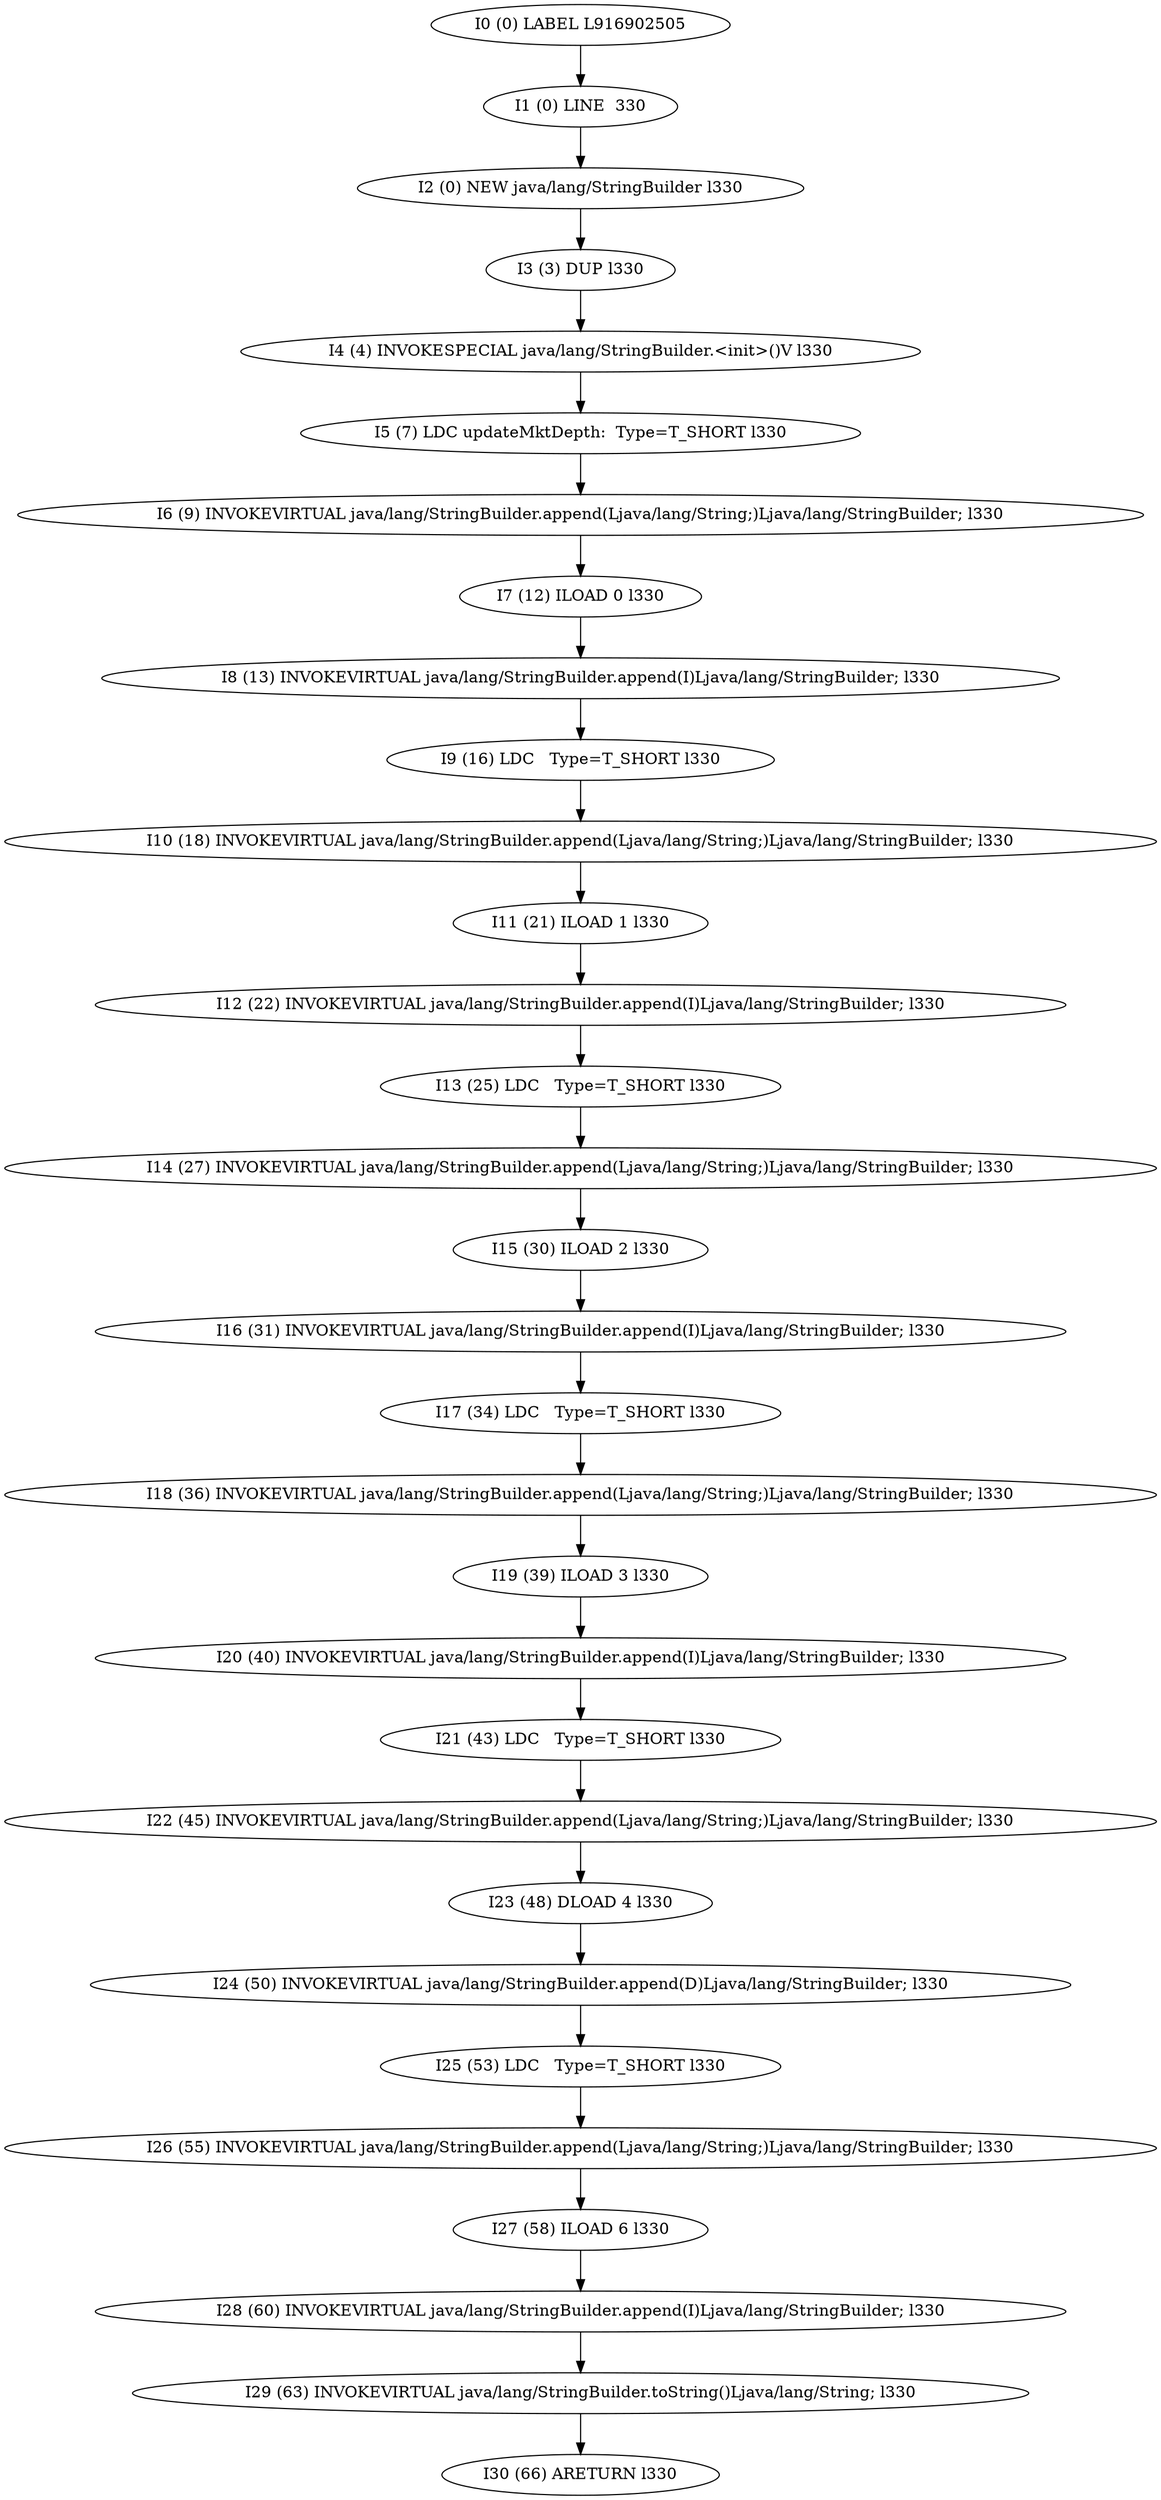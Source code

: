 digraph G {
  1 [ label="I0 (0) LABEL L916902505" ];
  2 [ label="I1 (0) LINE  330" ];
  3 [ label="I2 (0) NEW java/lang/StringBuilder l330" ];
  4 [ label="I3 (3) DUP l330" ];
  5 [ label="I4 (4) INVOKESPECIAL java/lang/StringBuilder.<init>()V l330" ];
  6 [ label="I5 (7) LDC updateMktDepth:  Type=T_SHORT l330" ];
  7 [ label="I6 (9) INVOKEVIRTUAL java/lang/StringBuilder.append(Ljava/lang/String;)Ljava/lang/StringBuilder; l330" ];
  8 [ label="I7 (12) ILOAD 0 l330" ];
  9 [ label="I8 (13) INVOKEVIRTUAL java/lang/StringBuilder.append(I)Ljava/lang/StringBuilder; l330" ];
  10 [ label="I9 (16) LDC   Type=T_SHORT l330" ];
  11 [ label="I10 (18) INVOKEVIRTUAL java/lang/StringBuilder.append(Ljava/lang/String;)Ljava/lang/StringBuilder; l330" ];
  12 [ label="I11 (21) ILOAD 1 l330" ];
  13 [ label="I12 (22) INVOKEVIRTUAL java/lang/StringBuilder.append(I)Ljava/lang/StringBuilder; l330" ];
  14 [ label="I13 (25) LDC   Type=T_SHORT l330" ];
  15 [ label="I14 (27) INVOKEVIRTUAL java/lang/StringBuilder.append(Ljava/lang/String;)Ljava/lang/StringBuilder; l330" ];
  16 [ label="I15 (30) ILOAD 2 l330" ];
  17 [ label="I16 (31) INVOKEVIRTUAL java/lang/StringBuilder.append(I)Ljava/lang/StringBuilder; l330" ];
  18 [ label="I17 (34) LDC   Type=T_SHORT l330" ];
  19 [ label="I18 (36) INVOKEVIRTUAL java/lang/StringBuilder.append(Ljava/lang/String;)Ljava/lang/StringBuilder; l330" ];
  20 [ label="I19 (39) ILOAD 3 l330" ];
  21 [ label="I20 (40) INVOKEVIRTUAL java/lang/StringBuilder.append(I)Ljava/lang/StringBuilder; l330" ];
  22 [ label="I21 (43) LDC   Type=T_SHORT l330" ];
  23 [ label="I22 (45) INVOKEVIRTUAL java/lang/StringBuilder.append(Ljava/lang/String;)Ljava/lang/StringBuilder; l330" ];
  24 [ label="I23 (48) DLOAD 4 l330" ];
  25 [ label="I24 (50) INVOKEVIRTUAL java/lang/StringBuilder.append(D)Ljava/lang/StringBuilder; l330" ];
  26 [ label="I25 (53) LDC   Type=T_SHORT l330" ];
  27 [ label="I26 (55) INVOKEVIRTUAL java/lang/StringBuilder.append(Ljava/lang/String;)Ljava/lang/StringBuilder; l330" ];
  28 [ label="I27 (58) ILOAD 6 l330" ];
  29 [ label="I28 (60) INVOKEVIRTUAL java/lang/StringBuilder.append(I)Ljava/lang/StringBuilder; l330" ];
  30 [ label="I29 (63) INVOKEVIRTUAL java/lang/StringBuilder.toString()Ljava/lang/String; l330" ];
  31 [ label="I30 (66) ARETURN l330" ];
  1 -> 2 [ label="" ];
  2 -> 3 [ label="" ];
  3 -> 4 [ label="" ];
  4 -> 5 [ label="" ];
  5 -> 6 [ label="" ];
  6 -> 7 [ label="" ];
  7 -> 8 [ label="" ];
  8 -> 9 [ label="" ];
  9 -> 10 [ label="" ];
  10 -> 11 [ label="" ];
  11 -> 12 [ label="" ];
  12 -> 13 [ label="" ];
  13 -> 14 [ label="" ];
  14 -> 15 [ label="" ];
  15 -> 16 [ label="" ];
  16 -> 17 [ label="" ];
  17 -> 18 [ label="" ];
  18 -> 19 [ label="" ];
  19 -> 20 [ label="" ];
  20 -> 21 [ label="" ];
  21 -> 22 [ label="" ];
  22 -> 23 [ label="" ];
  23 -> 24 [ label="" ];
  24 -> 25 [ label="" ];
  25 -> 26 [ label="" ];
  26 -> 27 [ label="" ];
  27 -> 28 [ label="" ];
  28 -> 29 [ label="" ];
  29 -> 30 [ label="" ];
  30 -> 31 [ label="" ];
}
